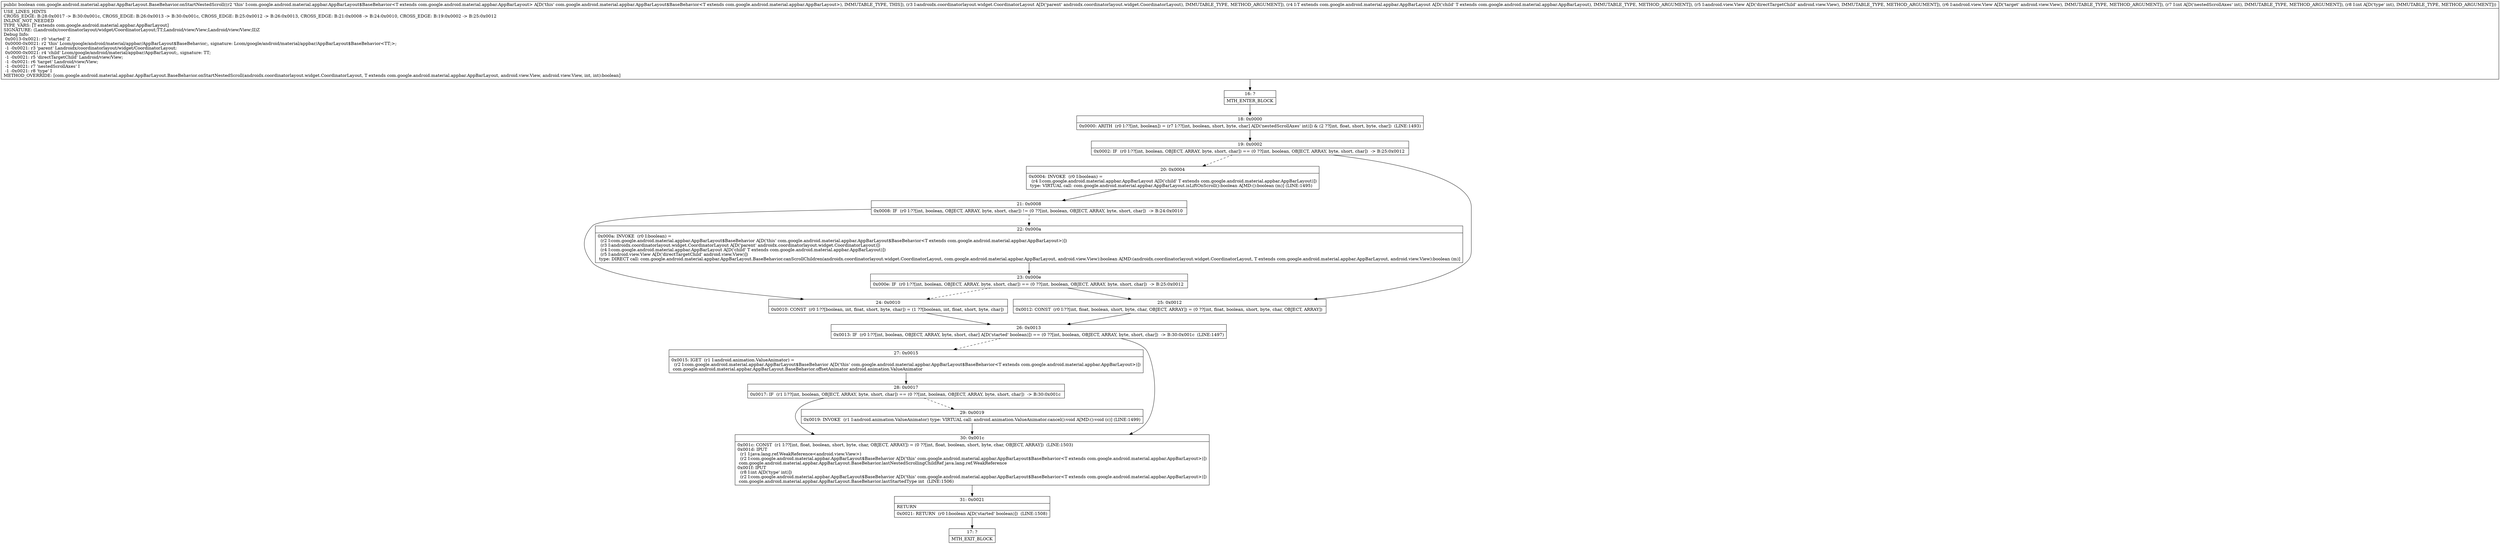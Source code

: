 digraph "CFG forcom.google.android.material.appbar.AppBarLayout.BaseBehavior.onStartNestedScroll(Landroidx\/coordinatorlayout\/widget\/CoordinatorLayout;Lcom\/google\/android\/material\/appbar\/AppBarLayout;Landroid\/view\/View;Landroid\/view\/View;II)Z" {
Node_16 [shape=record,label="{16\:\ ?|MTH_ENTER_BLOCK\l}"];
Node_18 [shape=record,label="{18\:\ 0x0000|0x0000: ARITH  (r0 I:??[int, boolean]) = (r7 I:??[int, boolean, short, byte, char] A[D('nestedScrollAxes' int)]) & (2 ??[int, float, short, byte, char])  (LINE:1493)\l}"];
Node_19 [shape=record,label="{19\:\ 0x0002|0x0002: IF  (r0 I:??[int, boolean, OBJECT, ARRAY, byte, short, char]) == (0 ??[int, boolean, OBJECT, ARRAY, byte, short, char])  \-\> B:25:0x0012 \l}"];
Node_20 [shape=record,label="{20\:\ 0x0004|0x0004: INVOKE  (r0 I:boolean) = \l  (r4 I:com.google.android.material.appbar.AppBarLayout A[D('child' T extends com.google.android.material.appbar.AppBarLayout)])\l type: VIRTUAL call: com.google.android.material.appbar.AppBarLayout.isLiftOnScroll():boolean A[MD:():boolean (m)] (LINE:1495)\l}"];
Node_21 [shape=record,label="{21\:\ 0x0008|0x0008: IF  (r0 I:??[int, boolean, OBJECT, ARRAY, byte, short, char]) != (0 ??[int, boolean, OBJECT, ARRAY, byte, short, char])  \-\> B:24:0x0010 \l}"];
Node_22 [shape=record,label="{22\:\ 0x000a|0x000a: INVOKE  (r0 I:boolean) = \l  (r2 I:com.google.android.material.appbar.AppBarLayout$BaseBehavior A[D('this' com.google.android.material.appbar.AppBarLayout$BaseBehavior\<T extends com.google.android.material.appbar.AppBarLayout\>)])\l  (r3 I:androidx.coordinatorlayout.widget.CoordinatorLayout A[D('parent' androidx.coordinatorlayout.widget.CoordinatorLayout)])\l  (r4 I:com.google.android.material.appbar.AppBarLayout A[D('child' T extends com.google.android.material.appbar.AppBarLayout)])\l  (r5 I:android.view.View A[D('directTargetChild' android.view.View)])\l type: DIRECT call: com.google.android.material.appbar.AppBarLayout.BaseBehavior.canScrollChildren(androidx.coordinatorlayout.widget.CoordinatorLayout, com.google.android.material.appbar.AppBarLayout, android.view.View):boolean A[MD:(androidx.coordinatorlayout.widget.CoordinatorLayout, T extends com.google.android.material.appbar.AppBarLayout, android.view.View):boolean (m)]\l}"];
Node_23 [shape=record,label="{23\:\ 0x000e|0x000e: IF  (r0 I:??[int, boolean, OBJECT, ARRAY, byte, short, char]) == (0 ??[int, boolean, OBJECT, ARRAY, byte, short, char])  \-\> B:25:0x0012 \l}"];
Node_24 [shape=record,label="{24\:\ 0x0010|0x0010: CONST  (r0 I:??[boolean, int, float, short, byte, char]) = (1 ??[boolean, int, float, short, byte, char]) \l}"];
Node_26 [shape=record,label="{26\:\ 0x0013|0x0013: IF  (r0 I:??[int, boolean, OBJECT, ARRAY, byte, short, char] A[D('started' boolean)]) == (0 ??[int, boolean, OBJECT, ARRAY, byte, short, char])  \-\> B:30:0x001c  (LINE:1497)\l}"];
Node_27 [shape=record,label="{27\:\ 0x0015|0x0015: IGET  (r1 I:android.animation.ValueAnimator) = \l  (r2 I:com.google.android.material.appbar.AppBarLayout$BaseBehavior A[D('this' com.google.android.material.appbar.AppBarLayout$BaseBehavior\<T extends com.google.android.material.appbar.AppBarLayout\>)])\l com.google.android.material.appbar.AppBarLayout.BaseBehavior.offsetAnimator android.animation.ValueAnimator \l}"];
Node_28 [shape=record,label="{28\:\ 0x0017|0x0017: IF  (r1 I:??[int, boolean, OBJECT, ARRAY, byte, short, char]) == (0 ??[int, boolean, OBJECT, ARRAY, byte, short, char])  \-\> B:30:0x001c \l}"];
Node_29 [shape=record,label="{29\:\ 0x0019|0x0019: INVOKE  (r1 I:android.animation.ValueAnimator) type: VIRTUAL call: android.animation.ValueAnimator.cancel():void A[MD:():void (c)] (LINE:1499)\l}"];
Node_30 [shape=record,label="{30\:\ 0x001c|0x001c: CONST  (r1 I:??[int, float, boolean, short, byte, char, OBJECT, ARRAY]) = (0 ??[int, float, boolean, short, byte, char, OBJECT, ARRAY])  (LINE:1503)\l0x001d: IPUT  \l  (r1 I:java.lang.ref.WeakReference\<android.view.View\>)\l  (r2 I:com.google.android.material.appbar.AppBarLayout$BaseBehavior A[D('this' com.google.android.material.appbar.AppBarLayout$BaseBehavior\<T extends com.google.android.material.appbar.AppBarLayout\>)])\l com.google.android.material.appbar.AppBarLayout.BaseBehavior.lastNestedScrollingChildRef java.lang.ref.WeakReference \l0x001f: IPUT  \l  (r8 I:int A[D('type' int)])\l  (r2 I:com.google.android.material.appbar.AppBarLayout$BaseBehavior A[D('this' com.google.android.material.appbar.AppBarLayout$BaseBehavior\<T extends com.google.android.material.appbar.AppBarLayout\>)])\l com.google.android.material.appbar.AppBarLayout.BaseBehavior.lastStartedType int  (LINE:1506)\l}"];
Node_31 [shape=record,label="{31\:\ 0x0021|RETURN\l|0x0021: RETURN  (r0 I:boolean A[D('started' boolean)])  (LINE:1508)\l}"];
Node_17 [shape=record,label="{17\:\ ?|MTH_EXIT_BLOCK\l}"];
Node_25 [shape=record,label="{25\:\ 0x0012|0x0012: CONST  (r0 I:??[int, float, boolean, short, byte, char, OBJECT, ARRAY]) = (0 ??[int, float, boolean, short, byte, char, OBJECT, ARRAY]) \l}"];
MethodNode[shape=record,label="{public boolean com.google.android.material.appbar.AppBarLayout.BaseBehavior.onStartNestedScroll((r2 'this' I:com.google.android.material.appbar.AppBarLayout$BaseBehavior\<T extends com.google.android.material.appbar.AppBarLayout\> A[D('this' com.google.android.material.appbar.AppBarLayout$BaseBehavior\<T extends com.google.android.material.appbar.AppBarLayout\>), IMMUTABLE_TYPE, THIS]), (r3 I:androidx.coordinatorlayout.widget.CoordinatorLayout A[D('parent' androidx.coordinatorlayout.widget.CoordinatorLayout), IMMUTABLE_TYPE, METHOD_ARGUMENT]), (r4 I:T extends com.google.android.material.appbar.AppBarLayout A[D('child' T extends com.google.android.material.appbar.AppBarLayout), IMMUTABLE_TYPE, METHOD_ARGUMENT]), (r5 I:android.view.View A[D('directTargetChild' android.view.View), IMMUTABLE_TYPE, METHOD_ARGUMENT]), (r6 I:android.view.View A[D('target' android.view.View), IMMUTABLE_TYPE, METHOD_ARGUMENT]), (r7 I:int A[D('nestedScrollAxes' int), IMMUTABLE_TYPE, METHOD_ARGUMENT]), (r8 I:int A[D('type' int), IMMUTABLE_TYPE, METHOD_ARGUMENT]))  | USE_LINES_HINTS\lCROSS_EDGE: B:28:0x0017 \-\> B:30:0x001c, CROSS_EDGE: B:26:0x0013 \-\> B:30:0x001c, CROSS_EDGE: B:25:0x0012 \-\> B:26:0x0013, CROSS_EDGE: B:21:0x0008 \-\> B:24:0x0010, CROSS_EDGE: B:19:0x0002 \-\> B:25:0x0012\lINLINE_NOT_NEEDED\lTYPE_VARS: [T extends com.google.android.material.appbar.AppBarLayout]\lSIGNATURE: (Landroidx\/coordinatorlayout\/widget\/CoordinatorLayout;TT;Landroid\/view\/View;Landroid\/view\/View;II)Z\lDebug Info:\l  0x0013\-0x0021: r0 'started' Z\l  0x0000\-0x0021: r2 'this' Lcom\/google\/android\/material\/appbar\/AppBarLayout$BaseBehavior;, signature: Lcom\/google\/android\/material\/appbar\/AppBarLayout$BaseBehavior\<TT;\>;\l  \-1 \-0x0021: r3 'parent' Landroidx\/coordinatorlayout\/widget\/CoordinatorLayout;\l  0x0000\-0x0021: r4 'child' Lcom\/google\/android\/material\/appbar\/AppBarLayout;, signature: TT;\l  \-1 \-0x0021: r5 'directTargetChild' Landroid\/view\/View;\l  \-1 \-0x0021: r6 'target' Landroid\/view\/View;\l  \-1 \-0x0021: r7 'nestedScrollAxes' I\l  \-1 \-0x0021: r8 'type' I\lMETHOD_OVERRIDE: [com.google.android.material.appbar.AppBarLayout.BaseBehavior.onStartNestedScroll(androidx.coordinatorlayout.widget.CoordinatorLayout, T extends com.google.android.material.appbar.AppBarLayout, android.view.View, android.view.View, int, int):boolean]\l}"];
MethodNode -> Node_16;Node_16 -> Node_18;
Node_18 -> Node_19;
Node_19 -> Node_20[style=dashed];
Node_19 -> Node_25;
Node_20 -> Node_21;
Node_21 -> Node_22[style=dashed];
Node_21 -> Node_24;
Node_22 -> Node_23;
Node_23 -> Node_24[style=dashed];
Node_23 -> Node_25;
Node_24 -> Node_26;
Node_26 -> Node_27[style=dashed];
Node_26 -> Node_30;
Node_27 -> Node_28;
Node_28 -> Node_29[style=dashed];
Node_28 -> Node_30;
Node_29 -> Node_30;
Node_30 -> Node_31;
Node_31 -> Node_17;
Node_25 -> Node_26;
}

